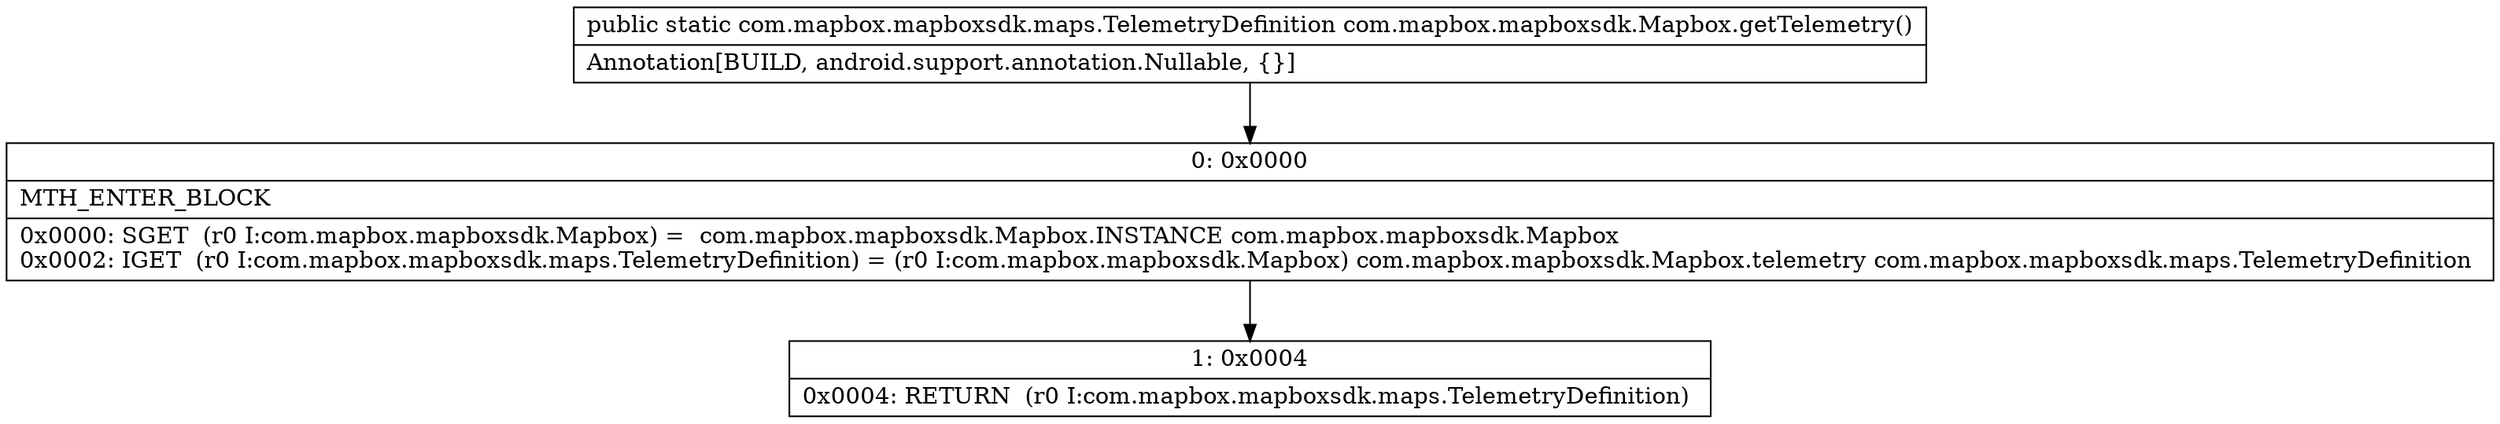 digraph "CFG forcom.mapbox.mapboxsdk.Mapbox.getTelemetry()Lcom\/mapbox\/mapboxsdk\/maps\/TelemetryDefinition;" {
Node_0 [shape=record,label="{0\:\ 0x0000|MTH_ENTER_BLOCK\l|0x0000: SGET  (r0 I:com.mapbox.mapboxsdk.Mapbox) =  com.mapbox.mapboxsdk.Mapbox.INSTANCE com.mapbox.mapboxsdk.Mapbox \l0x0002: IGET  (r0 I:com.mapbox.mapboxsdk.maps.TelemetryDefinition) = (r0 I:com.mapbox.mapboxsdk.Mapbox) com.mapbox.mapboxsdk.Mapbox.telemetry com.mapbox.mapboxsdk.maps.TelemetryDefinition \l}"];
Node_1 [shape=record,label="{1\:\ 0x0004|0x0004: RETURN  (r0 I:com.mapbox.mapboxsdk.maps.TelemetryDefinition) \l}"];
MethodNode[shape=record,label="{public static com.mapbox.mapboxsdk.maps.TelemetryDefinition com.mapbox.mapboxsdk.Mapbox.getTelemetry()  | Annotation[BUILD, android.support.annotation.Nullable, \{\}]\l}"];
MethodNode -> Node_0;
Node_0 -> Node_1;
}

